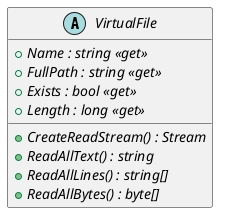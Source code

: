 @startuml
abstract class VirtualFile {
    + {abstract} Name : string <<get>>
    + {abstract} FullPath : string <<get>>
    + {abstract} Exists : bool <<get>>
    + {abstract} Length : long <<get>>
    + {abstract} CreateReadStream() : Stream
    + {abstract} ReadAllText() : string
    + {abstract} ReadAllLines() : string[]
    + {abstract} ReadAllBytes() : byte[]
}
@enduml
